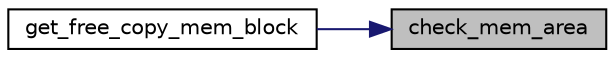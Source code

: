 digraph "check_mem_area"
{
 // LATEX_PDF_SIZE
  edge [fontname="Helvetica",fontsize="10",labelfontname="Helvetica",labelfontsize="10"];
  node [fontname="Helvetica",fontsize="10",shape=record];
  rankdir="RL";
  Node1 [label="check_mem_area",height=0.2,width=0.4,color="black", fillcolor="grey75", style="filled", fontcolor="black",tooltip=" "];
  Node1 -> Node2 [dir="back",color="midnightblue",fontsize="10",style="solid",fontname="Helvetica"];
  Node2 [label="get_free_copy_mem_block",height=0.2,width=0.4,color="black", fillcolor="white", style="filled",URL="$mem__block_8h.html#a9ddce933b5fbc305075154fcb1f198c9",tooltip=" "];
}
